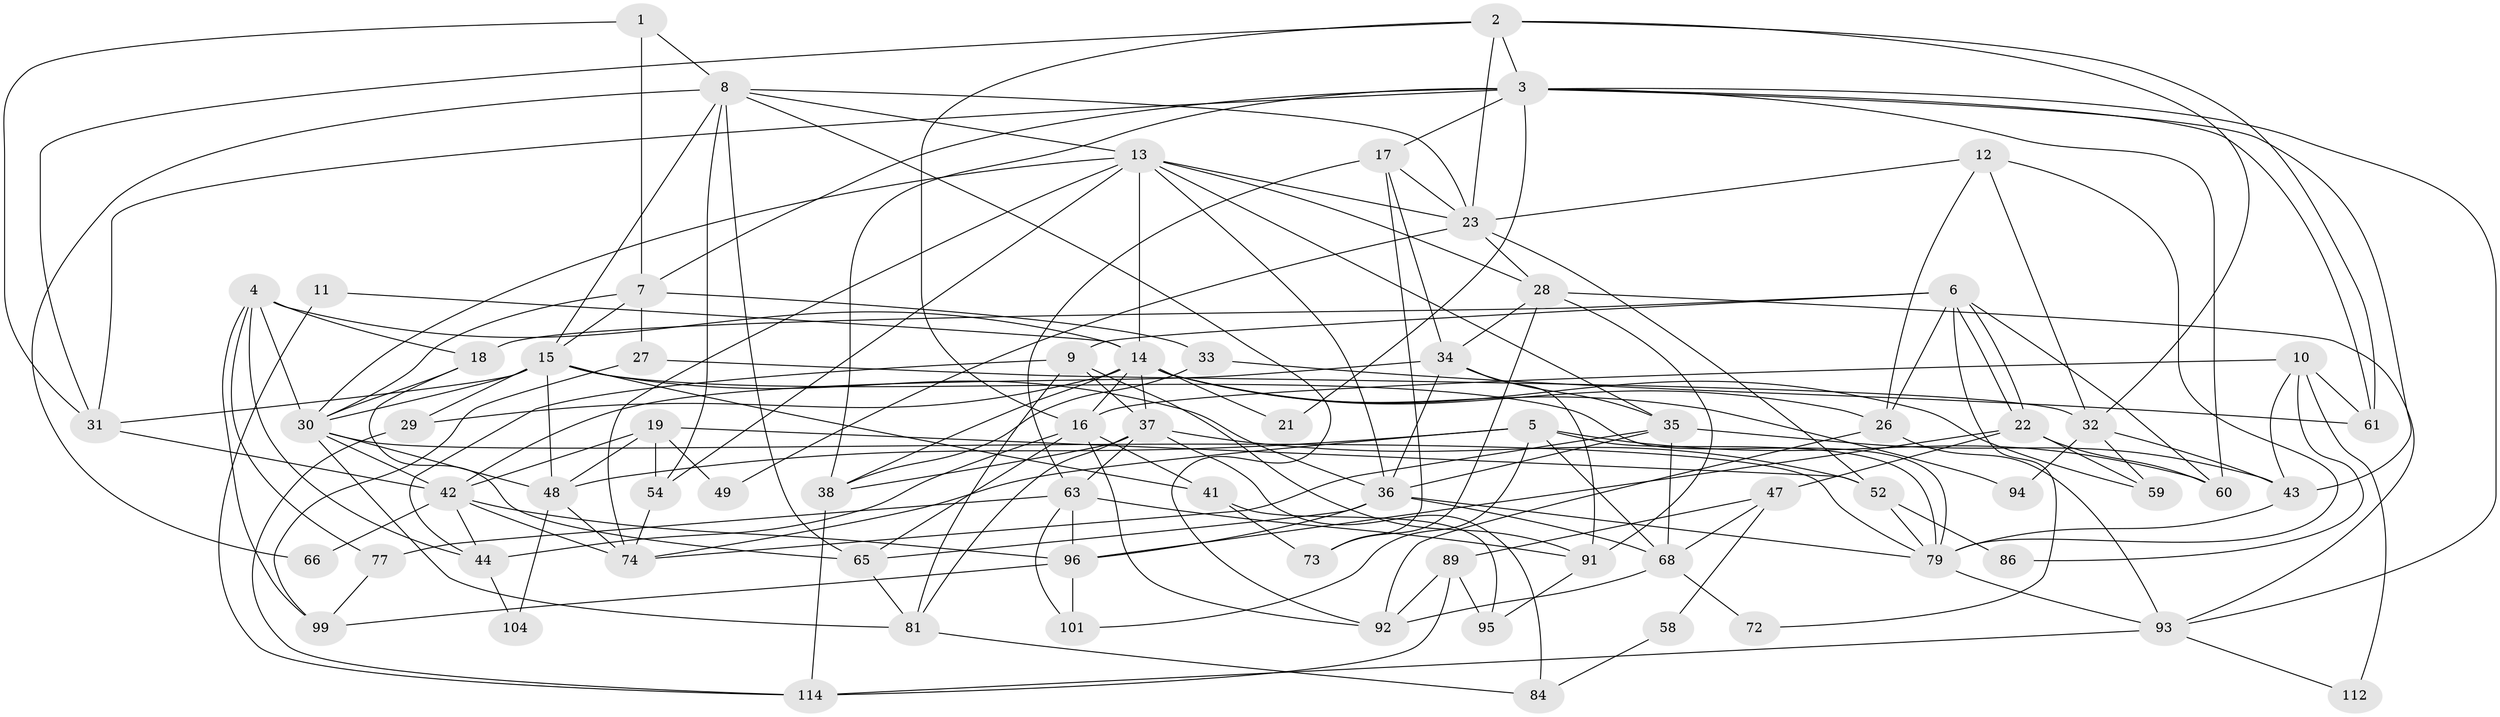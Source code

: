 // original degree distribution, {3: 0.2631578947368421, 4: 0.24561403508771928, 7: 0.07017543859649122, 5: 0.21052631578947367, 2: 0.14912280701754385, 6: 0.05263157894736842, 8: 0.008771929824561403}
// Generated by graph-tools (version 1.1) at 2025/41/03/06/25 10:41:58]
// undirected, 72 vertices, 180 edges
graph export_dot {
graph [start="1"]
  node [color=gray90,style=filled];
  1;
  2 [super="+87"];
  3 [super="+64"];
  4 [super="+53"];
  5 [super="+24"];
  6 [super="+100"];
  7 [super="+40"];
  8 [super="+69"];
  9 [super="+57"];
  10;
  11;
  12;
  13 [super="+106"];
  14 [super="+56"];
  15 [super="+20"];
  16 [super="+50"];
  17;
  18 [super="+111"];
  19 [super="+51"];
  21;
  22 [super="+45"];
  23 [super="+25"];
  26 [super="+62"];
  27;
  28 [super="+46"];
  29 [super="+55"];
  30 [super="+82"];
  31 [super="+39"];
  32 [super="+78"];
  33 [super="+75"];
  34;
  35 [super="+85"];
  36 [super="+105"];
  37 [super="+109"];
  38 [super="+67"];
  41 [super="+88"];
  42 [super="+83"];
  43 [super="+71"];
  44 [super="+97"];
  47 [super="+110"];
  48 [super="+98"];
  49;
  52 [super="+80"];
  54;
  58;
  59;
  60 [super="+76"];
  61;
  63 [super="+113"];
  65;
  66;
  68 [super="+70"];
  72;
  73;
  74 [super="+90"];
  77;
  79 [super="+107"];
  81 [super="+108"];
  84;
  86;
  89;
  91;
  92 [super="+102"];
  93;
  94;
  95;
  96 [super="+103"];
  99;
  101;
  104;
  112;
  114;
  1 -- 8;
  1 -- 7;
  1 -- 31;
  2 -- 3;
  2 -- 23;
  2 -- 61;
  2 -- 32;
  2 -- 16;
  2 -- 31;
  3 -- 17;
  3 -- 21;
  3 -- 93;
  3 -- 38;
  3 -- 61;
  3 -- 43;
  3 -- 60;
  3 -- 7;
  3 -- 31;
  4 -- 99;
  4 -- 30;
  4 -- 14;
  4 -- 77;
  4 -- 18;
  4 -- 44;
  5 -- 48;
  5 -- 68;
  5 -- 101;
  5 -- 79;
  5 -- 74;
  5 -- 60;
  6 -- 26 [weight=2];
  6 -- 22;
  6 -- 22;
  6 -- 9;
  6 -- 60;
  6 -- 72;
  6 -- 18;
  7 -- 15;
  7 -- 30;
  7 -- 33;
  7 -- 27;
  8 -- 13;
  8 -- 65;
  8 -- 66;
  8 -- 92;
  8 -- 15;
  8 -- 54;
  8 -- 23;
  9 -- 91;
  9 -- 81;
  9 -- 37;
  9 -- 44;
  10 -- 43;
  10 -- 61;
  10 -- 86;
  10 -- 112;
  10 -- 16;
  11 -- 114;
  11 -- 14;
  12 -- 23;
  12 -- 32;
  12 -- 79;
  12 -- 26;
  13 -- 23;
  13 -- 28;
  13 -- 35;
  13 -- 54;
  13 -- 14;
  13 -- 74;
  13 -- 36;
  13 -- 30;
  14 -- 26;
  14 -- 59;
  14 -- 16;
  14 -- 29;
  14 -- 21;
  14 -- 38;
  14 -- 94;
  14 -- 37;
  15 -- 41;
  15 -- 31;
  15 -- 36;
  15 -- 79;
  15 -- 29;
  15 -- 30;
  15 -- 48;
  16 -- 44;
  16 -- 65;
  16 -- 92;
  16 -- 41;
  17 -- 34;
  17 -- 63;
  17 -- 73;
  17 -- 23;
  18 -- 65;
  18 -- 30;
  19 -- 49;
  19 -- 52;
  19 -- 54;
  19 -- 42;
  19 -- 48;
  22 -- 96;
  22 -- 59;
  22 -- 47;
  22 -- 60;
  23 -- 52;
  23 -- 28;
  23 -- 49;
  26 -- 93;
  26 -- 92;
  27 -- 99;
  27 -- 32;
  28 -- 34;
  28 -- 73;
  28 -- 91;
  28 -- 93;
  29 -- 114;
  30 -- 79;
  30 -- 81;
  30 -- 42;
  30 -- 48;
  31 -- 42;
  32 -- 59;
  32 -- 94;
  32 -- 43;
  33 -- 61;
  33 -- 38;
  34 -- 42;
  34 -- 91;
  34 -- 36;
  34 -- 35;
  35 -- 36;
  35 -- 43;
  35 -- 68;
  35 -- 74;
  36 -- 96;
  36 -- 65;
  36 -- 68;
  36 -- 79;
  37 -- 63;
  37 -- 81;
  37 -- 52 [weight=2];
  37 -- 84;
  37 -- 38;
  38 -- 114;
  41 -- 73;
  41 -- 95;
  42 -- 96;
  42 -- 66;
  42 -- 74;
  42 -- 44;
  43 -- 79;
  44 -- 104;
  47 -- 58;
  47 -- 89;
  47 -- 68;
  48 -- 74;
  48 -- 104;
  52 -- 86;
  52 -- 79;
  54 -- 74;
  58 -- 84;
  63 -- 101;
  63 -- 91;
  63 -- 77;
  63 -- 96;
  65 -- 81;
  68 -- 92;
  68 -- 72;
  77 -- 99;
  79 -- 93;
  81 -- 84;
  89 -- 95;
  89 -- 114;
  89 -- 92;
  91 -- 95;
  93 -- 112;
  93 -- 114;
  96 -- 99;
  96 -- 101;
}
